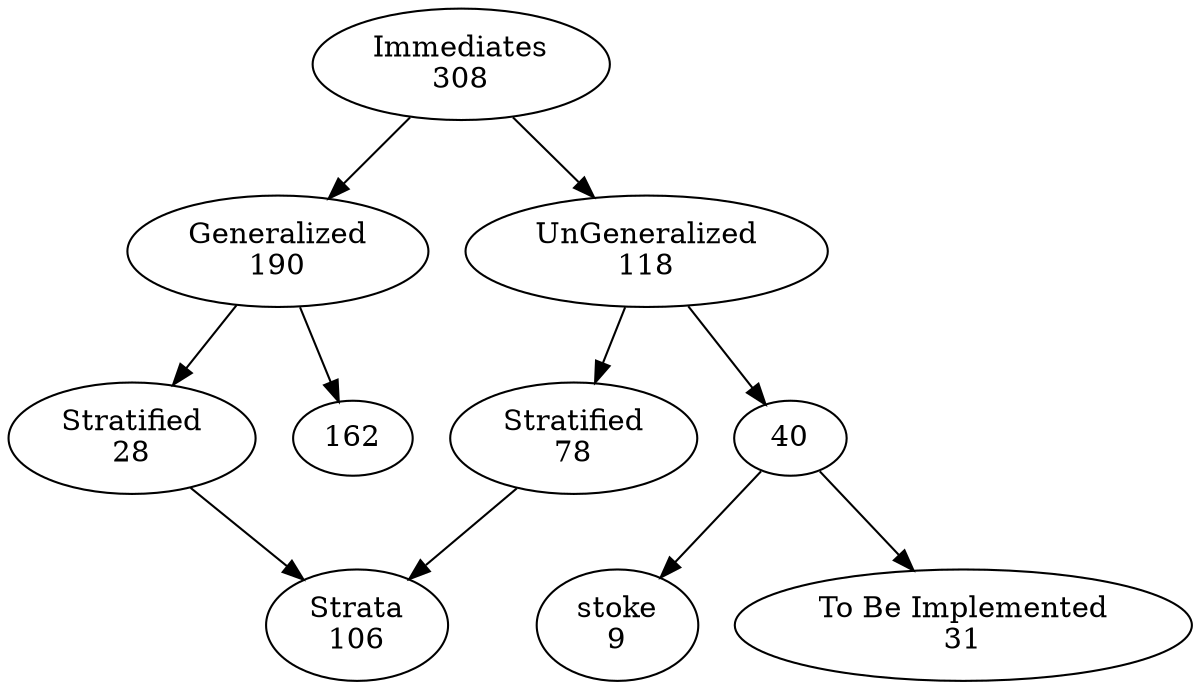 // dot -Tps imm_stats.dot -o imm_stats.ps
digraph graphname {
    
      
  Imms [label="Immediates\n308"]
  G [label="Generalized\n190"] 
  UG [label="UnGeneralized\n118"] 
  S1 [label="Stratified\n28"] 
  S2 [label="Stratified\n78"] 
  S [label="Strata\n106"] 
  ST [label="stoke\n9"] 
  TBI [label="To Be Implemented\n31"]

  {rank = same; Imms; }
  {rank = same; G; UG; }
  {rank = same; S1; S2;  }
  {rank = same; S; ST; TBI  }

  // =============================================================================

  Imms -> G
  Imms -> UG

  G -> S1 -> S
  G -> 162
  UG -> S2 -> S
  UG -> 40 -> ST
  40 -> TBI


 }
